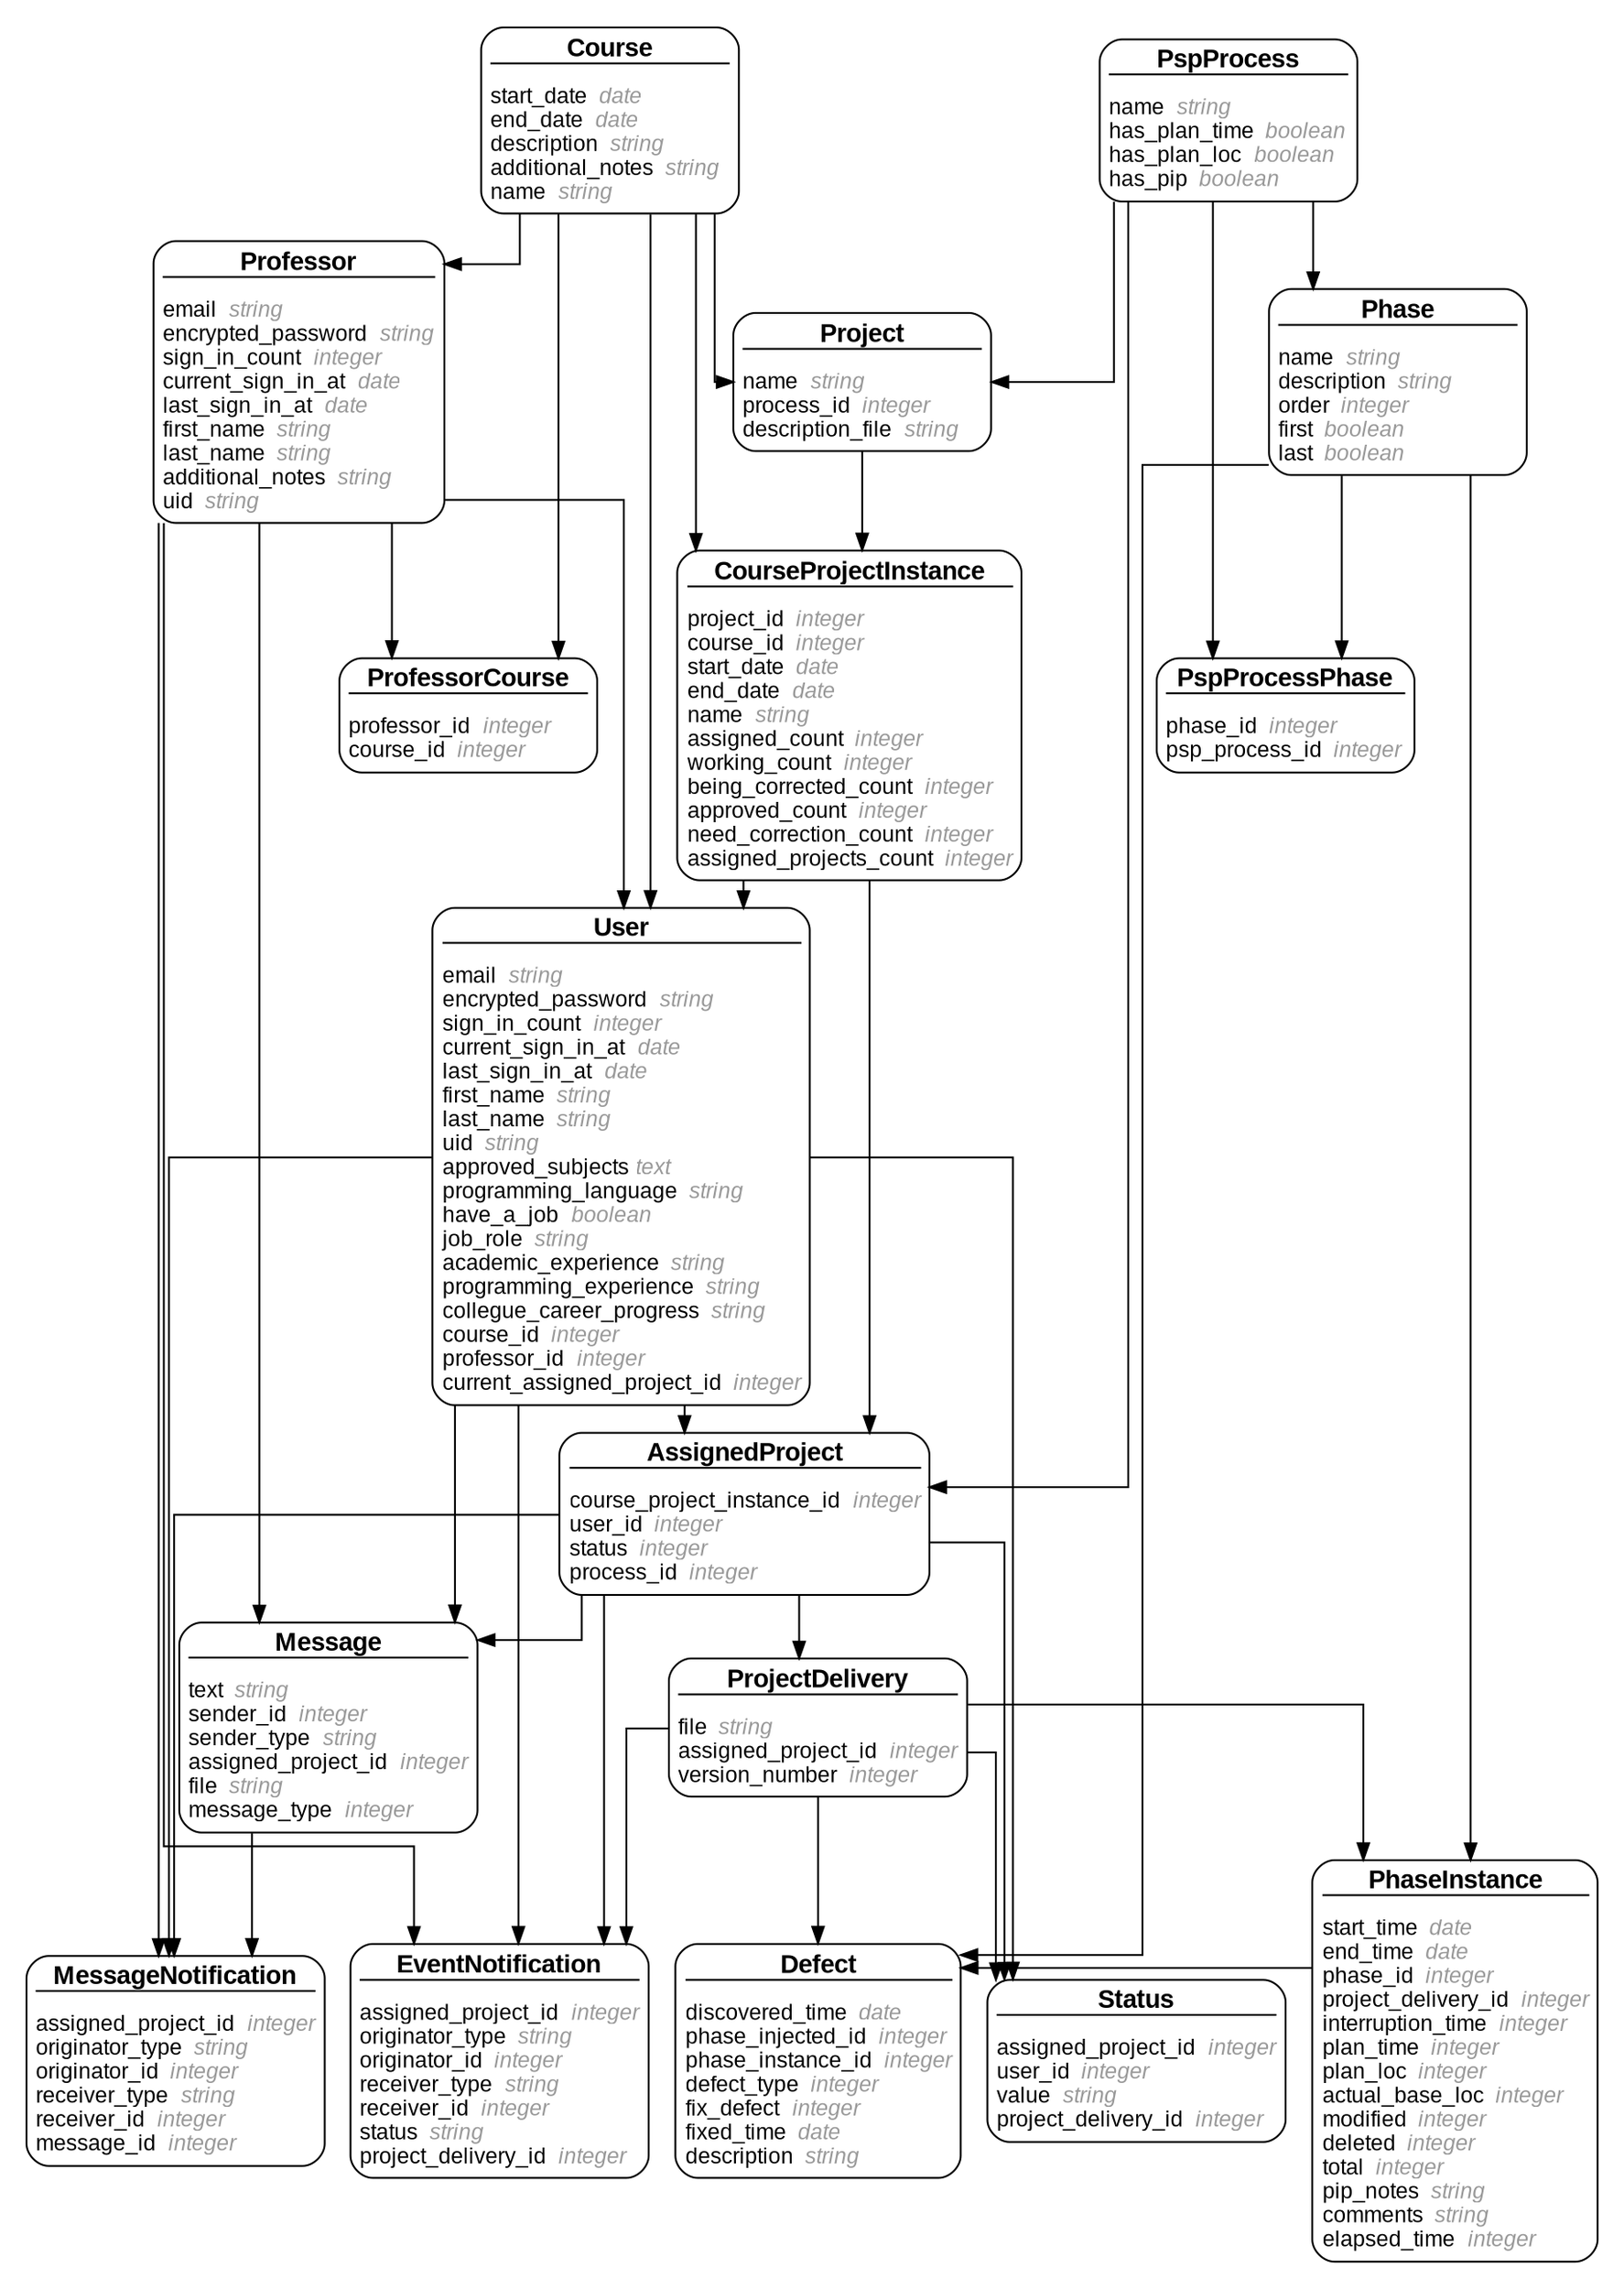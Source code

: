 digraph App {
rankdir = "TB";
ranksep = "0.2";
nodesep = "0.2";
pad = "0.2,0.2";
margin = "0,0";
concentrate = "false";
labelloc = "t";
fontsize = "12";
fontname = "Arial Bold";
splines = "ortho";
node[ shape  =  "Mrecord" , fontsize  =  "12" , fontname  =  "Arial" , margin  =  "0.07,0.05" , penwidth  =  "1.0"];
edge[ fontname  =  "Arial" , fontsize  =  "10" , dir  =  "both" , arrowsize  =  "0.9" , penwidth  =  "1.0" , labelangle  =  "32" , labeldistance  =  "1.8"];
rankdir = "TB";
m_AssignedProject [label = <<table border="0" cellspacing="0" cellpadding="0">
  <tr><td><font face="Arial Bold" point-size="14">AssignedProject</font></td></tr>
  <hr/>
  <tr><td>&nbsp;</td></tr>
  <tr><td align="left" port="course_project_instance_id">course_project_instance_id <font face="Arial Italic" color="grey60"> integer</font></td></tr>
  <tr><td align="left" port="user_id">user_id <font face="Arial Italic" color="grey60"> integer</font></td></tr>
  <tr><td align="left" port="status">status <font face="Arial Italic" color="grey60"> integer</font></td></tr>
  <tr><td align="left" port="process_id">process_id <font face="Arial Italic" color="grey60"> integer</font></td></tr>
</table>>];

m_Course [label = <<table border="0" cellspacing="0" cellpadding="0">
  <tr><td><font face="Arial Bold" point-size="14">Course</font></td></tr>
  <hr/>
  <tr><td>&nbsp;</td></tr>
  <tr><td align="left" width="130" port="start_date">start_date <font face="Arial Italic" color="grey60"> date</font></td></tr>
  <tr><td align="left" width="130" port="end_date">end_date <font face="Arial Italic" color="grey60"> date</font></td></tr>
  <tr><td align="left" width="130" port="description">description <font face="Arial Italic" color="grey60"> string</font></td></tr>
  <tr><td align="left" width="130" port="additional_notes">additional_notes <font face="Arial Italic" color="grey60"> string</font></td></tr>
  <tr><td align="left" width="130" port="name">name <font face="Arial Italic" color="grey60"> string</font></td></tr>
</table>>];

m_CourseProjectInstance [label = <<table border="0" cellspacing="0" cellpadding="0">
  <tr><td><font face="Arial Bold" point-size="14">CourseProjectInstance</font></td></tr>
  <hr/>
  <tr><td>&nbsp;</td></tr>
  <tr><td align="left" width="130" port="project_id">project_id <font face="Arial Italic" color="grey60"> integer</font></td></tr>
  <tr><td align="left" width="130" port="course_id">course_id <font face="Arial Italic" color="grey60"> integer</font></td></tr>
  <tr><td align="left" width="130" port="start_date">start_date <font face="Arial Italic" color="grey60"> date</font></td></tr>
  <tr><td align="left" width="130" port="end_date">end_date <font face="Arial Italic" color="grey60"> date</font></td></tr>
  <tr><td align="left" width="130" port="name">name <font face="Arial Italic" color="grey60"> string</font></td></tr>
  <tr><td align="left" width="130" port="assigned_count">assigned_count <font face="Arial Italic" color="grey60"> integer</font></td></tr>
  <tr><td align="left" width="130" port="working_count">working_count <font face="Arial Italic" color="grey60"> integer</font></td></tr>
  <tr><td align="left" width="130" port="being_corrected_count">being_corrected_count <font face="Arial Italic" color="grey60"> integer</font></td></tr>
  <tr><td align="left" width="130" port="approved_count">approved_count <font face="Arial Italic" color="grey60"> integer</font></td></tr>
  <tr><td align="left" width="130" port="need_correction_count">need_correction_count <font face="Arial Italic" color="grey60"> integer</font></td></tr>
  <tr><td align="left" width="130" port="assigned_projects_count">assigned_projects_count <font face="Arial Italic" color="grey60"> integer</font></td></tr>
</table>
>];

m_Defect [label = <<table border="0" cellspacing="0" cellpadding="0">
  <tr><td><font face="Arial Bold" point-size="14">Defect</font></td></tr>
  <hr/>
  <tr><td>&nbsp;</td></tr>
  <tr><td align="left" width="130" port="discovered_time">discovered_time <font face="Arial Italic" color="grey60"> date</font></td></tr>
  <tr><td align="left" width="130" port="phase_injected_id">phase_injected_id <font face="Arial Italic" color="grey60"> integer</font></td></tr>
  <tr><td align="left" width="130" port="phase_instance_id">phase_instance_id <font face="Arial Italic" color="grey60"> integer</font></td></tr>
  <tr><td align="left" width="130" port="defect_type">defect_type <font face="Arial Italic" color="grey60"> integer</font></td></tr>
  <tr><td align="left" width="130" port="fix_defect">fix_defect <font face="Arial Italic" color="grey60"> integer</font></td></tr>
  <tr><td align="left" width="130" port="fixed_time">fixed_time <font face="Arial Italic" color="grey60"> date</font></td></tr>
  <tr><td align="left" width="130" port="description">description <font face="Arial Italic" color="grey60"> string</font></td></tr>
</table>
>];

m_EventNotification [label = <<table border="0" cellspacing="0" cellpadding="0">
  <tr><td><font face="Arial Bold" point-size="14">EventNotification</font></td></tr>
  <hr/>
  <tr><td>&nbsp;</td></tr>
  <tr><td align="left" width="130" port="assigned_project_id">assigned_project_id <font face="Arial Italic" color="grey60"> integer</font></td></tr>
  <tr><td align="left" width="130" port="originator_type">originator_type <font face="Arial Italic" color="grey60"> string</font></td></tr>
  <tr><td align="left" width="130" port="originator_id">originator_id <font face="Arial Italic" color="grey60"> integer</font></td></tr>
  <tr><td align="left" width="130" port="receiver_type">receiver_type <font face="Arial Italic" color="grey60"> string</font></td></tr>
  <tr><td align="left" width="130" port="receiver_id">receiver_id <font face="Arial Italic" color="grey60"> integer</font></td></tr>
  <tr><td align="left" width="130" port="status">status <font face="Arial Italic" color="grey60"> string</font></td></tr>
  <tr><td align="left" width="130" port="project_delivery_id">project_delivery_id <font face="Arial Italic" color="grey60"> integer</font></td></tr>
</table>
>];

m_Message [label = <<table border="0" cellspacing="0" cellpadding="0">
  <tr><td><font face="Arial Bold" point-size="14">Message</font></td></tr>
  <hr/>
  <tr><td>&nbsp;</td></tr>
  <tr><td align="left" width="130" port="text">text <font face="Arial Italic" color="grey60"> string</font></td></tr>
  <tr><td align="left" width="130" port="sender_id">sender_id <font face="Arial Italic" color="grey60"> integer</font></td></tr>
  <tr><td align="left" width="130" port="sender_type">sender_type <font face="Arial Italic" color="grey60"> string</font></td></tr>
  <tr><td align="left" width="130" port="assigned_project_id">assigned_project_id <font face="Arial Italic" color="grey60"> integer</font></td></tr>
  <tr><td align="left" width="130" port="file">file <font face="Arial Italic" color="grey60"> string</font></td></tr>
  <tr><td align="left" width="130" port="message_type">message_type <font face="Arial Italic" color="grey60"> integer</font></td></tr>
</table>
>];

m_MessageNotification [label = <<table border="0" cellspacing="0" cellpadding="0">
  <tr><td><font face="Arial Bold" point-size="14">MessageNotification</font></td></tr>
  <hr/>
  <tr><td>&nbsp;</td></tr>
  <tr><td align="left" width="130" port="assigned_project_id">assigned_project_id <font face="Arial Italic" color="grey60"> integer</font></td></tr>
  <tr><td align="left" width="130" port="originator_type">originator_type <font face="Arial Italic" color="grey60"> string</font></td></tr>
  <tr><td align="left" width="130" port="originator_id">originator_id <font face="Arial Italic" color="grey60"> integer</font></td></tr>
  <tr><td align="left" width="130" port="receiver_type">receiver_type <font face="Arial Italic" color="grey60"> string</font></td></tr>
  <tr><td align="left" width="130" port="receiver_id">receiver_id <font face="Arial Italic" color="grey60"> integer</font></td></tr>
  <tr><td align="left" width="130" port="message_id">message_id <font face="Arial Italic" color="grey60"> integer</font></td></tr>
</table>
>];

m_Phase [label = <<table border="0" cellspacing="0" cellpadding="0">
  <tr><td><font face="Arial Bold" point-size="14">Phase</font></td></tr>
  <hr/>
  <tr><td>&nbsp;</td></tr>
  <tr><td align="left" width="130" port="name">name <font face="Arial Italic" color="grey60"> string</font></td></tr>
  <tr><td align="left" width="130" port="description">description <font face="Arial Italic" color="grey60"> string</font></td></tr>
  <tr><td align="left" width="130" port="order">order <font face="Arial Italic" color="grey60"> integer</font></td></tr>
  <tr><td align="left" width="130" port="first">first <font face="Arial Italic" color="grey60"> boolean</font></td></tr>
  <tr><td align="left" width="130" port="last">last <font face="Arial Italic" color="grey60"> boolean</font></td></tr>
</table>
>];

m_PhaseInstance [label = <<table border="0" cellspacing="0" cellpadding="0">
  <tr><td><font face="Arial Bold" point-size="14">PhaseInstance</font></td></tr>
  <hr/>
  <tr><td>&nbsp;</td></tr>
  <tr><td align="left" width="130" port="start_time">start_time <font face="Arial Italic" color="grey60"> date</font></td></tr>
  <tr><td align="left" width="130" port="end_time">end_time <font face="Arial Italic" color="grey60"> date</font></td></tr>
  <tr><td align="left" width="130" port="phase_id">phase_id <font face="Arial Italic" color="grey60"> integer</font></td></tr>
  <tr><td align="left" width="130" port="project_delivery_id">project_delivery_id <font face="Arial Italic" color="grey60"> integer</font></td></tr>
  <tr><td align="left" width="130" port="interruption_time">interruption_time <font face="Arial Italic" color="grey60"> integer</font></td></tr>
  <tr><td align="left" width="130" port="plan_time">plan_time <font face="Arial Italic" color="grey60"> integer</font></td></tr>
  <tr><td align="left" width="130" port="plan_loc">plan_loc <font face="Arial Italic" color="grey60"> integer</font></td></tr>
  <tr><td align="left" width="130" port="actual_base_loc">actual_base_loc <font face="Arial Italic" color="grey60"> integer</font></td></tr>
  <tr><td align="left" width="130" port="modified">modified <font face="Arial Italic" color="grey60"> integer</font></td></tr>
  <tr><td align="left" width="130" port="deleted">deleted <font face="Arial Italic" color="grey60"> integer</font></td></tr>
  <tr><td align="left" width="130" port="total">total <font face="Arial Italic" color="grey60"> integer</font></td></tr>
  <tr><td align="left" width="130" port="pip_notes">pip_notes <font face="Arial Italic" color="grey60"> string</font></td></tr>
  <tr><td align="left" width="130" port="comments">comments <font face="Arial Italic" color="grey60"> string</font></td></tr>
  <tr><td align="left" width="130" port="elapsed_time">elapsed_time <font face="Arial Italic" color="grey60"> integer</font></td></tr>
</table>
>];

m_Professor [label = <<table border="0" cellspacing="0" cellpadding="0">
  <tr><td><font face="Arial Bold" point-size="14">Professor</font></td></tr>
  <hr/>
  <tr><td>&nbsp;</td></tr>
  <tr><td align="left" width="130" port="email">email <font face="Arial Italic" color="grey60"> string</font></td></tr>
  <tr><td align="left" width="130" port="encrypted_password">encrypted_password <font face="Arial Italic" color="grey60"> string</font></td></tr>
  <tr><td align="left" width="130" port="sign_in_count">sign_in_count <font face="Arial Italic" color="grey60"> integer</font></td></tr>
  <tr><td align="left" width="130" port="current_sign_in_at">current_sign_in_at <font face="Arial Italic" color="grey60"> date</font></td></tr>
  <tr><td align="left" width="130" port="last_sign_in_at">last_sign_in_at <font face="Arial Italic" color="grey60"> date</font></td></tr>
  <tr><td align="left" width="130" port="first_name">first_name <font face="Arial Italic" color="grey60"> string</font></td></tr>
  <tr><td align="left" width="130" port="last_name">last_name <font face="Arial Italic" color="grey60"> string</font></td></tr>
  <tr><td align="left" width="130" port="additional_notes">additional_notes <font face="Arial Italic" color="grey60"> string</font></td></tr>
  <tr><td align="left" width="130" port="uid">uid <font face="Arial Italic" color="grey60"> string</font></td></tr>
</table>
>];

m_ProfessorCourse [label = <<table border="0" cellspacing="0" cellpadding="0">
  <tr><td><font face="Arial Bold" point-size="14">ProfessorCourse</font></td></tr>
  <hr/>
  <tr><td>&nbsp;</td></tr>
  <tr><td align="left" width="130" port="professor_id">professor_id <font face="Arial Italic" color="grey60"> integer</font></td></tr>
  <tr><td align="left" width="130" port="course_id">course_id <font face="Arial Italic" color="grey60"> integer</font></td></tr>
</table>
>];

m_Project [label = <<table border="0" cellspacing="0" cellpadding="0">
  <tr><td><font face="Arial Bold" point-size="14">Project</font></td></tr>
  <hr/>
  <tr><td>&nbsp;</td></tr>
  <tr><td align="left" width="130" port="name">name <font face="Arial Italic" color="grey60"> string</font></td></tr>
  <tr><td align="left" width="130" port="process_id">process_id <font face="Arial Italic" color="grey60"> integer</font></td></tr>
  <tr><td align="left" width="130" port="description_file">description_file <font face="Arial Italic" color="grey60"> string</font></td></tr>
</table>
>];

m_ProjectDelivery [label = <<table border="0" cellspacing="0" cellpadding="0">
  <tr><td><font face="Arial Bold" point-size="14">ProjectDelivery</font></td></tr>
  <hr/>
  <tr><td>&nbsp;</td></tr>
  <tr><td align="left" width="130" port="file">file <font face="Arial Italic" color="grey60"> string</font></td></tr>
  <tr><td align="left" width="130" port="assigned_project_id">assigned_project_id <font face="Arial Italic" color="grey60"> integer</font></td></tr>
  <tr><td align="left" width="130" port="version_number">version_number <font face="Arial Italic" color="grey60"> integer</font></td></tr>
</table>
>];

m_PspProcess [label = <<table border="0" cellspacing="0" cellpadding="0">
  <tr><td><font face="Arial Bold" point-size="14">PspProcess</font></td></tr>
  <hr/>
  <tr><td>&nbsp;</td></tr>
  <tr><td align="left" width="130" port="name">name <font face="Arial Italic" color="grey60"> string</font></td></tr>
  <tr><td align="left" width="130" port="has_plan_time">has_plan_time <font face="Arial Italic" color="grey60"> boolean</font></td></tr>
  <tr><td align="left" width="130" port="has_plan_loc">has_plan_loc <font face="Arial Italic" color="grey60"> boolean</font></td></tr>
  <tr><td align="left" width="130" port="has_pip">has_pip <font face="Arial Italic" color="grey60"> boolean</font></td></tr>
</table>
>];

m_PspProcessPhase [label = <<table border="0" cellspacing="0" cellpadding="0">
  <tr><td><font face="Arial Bold" point-size="14">PspProcessPhase</font></td></tr>
  <hr/>
  <tr><td>&nbsp;</td></tr>
  <tr><td align="left" width="130" port="phase_id">phase_id <font face="Arial Italic" color="grey60"> integer</font></td></tr>
  <tr><td align="left" width="130" port="psp_process_id">psp_process_id <font face="Arial Italic" color="grey60"> integer</font></td></tr>
</table>
>];

m_Status [label = <<table border="0" cellspacing="0" cellpadding="0">
  <tr><td><font face="Arial Bold" point-size="14">Status</font></td></tr>
  <hr/>
  <tr><td>&nbsp;</td></tr>
  <tr><td align="left" width="130" port="assigned_project_id">assigned_project_id <font face="Arial Italic" color="grey60"> integer</font></td></tr>
  <tr><td align="left" width="130" port="user_id">user_id <font face="Arial Italic" color="grey60"> integer</font></td></tr>
  <tr><td align="left" width="130" port="value">value <font face="Arial Italic" color="grey60"> string</font></td></tr>
  <tr><td align="left" width="130" port="project_delivery_id">project_delivery_id <font face="Arial Italic" color="grey60"> integer</font></td></tr>
</table>
>];

m_User [label = <<table border="0" cellspacing="0" cellpadding="0">
  <tr><td><font face="Arial Bold" point-size="14">User</font></td></tr>
  <hr/>
  <tr><td>&nbsp;</td></tr>
  <tr><td align="left" width="130" port="email">email <font face="Arial Italic" color="grey60"> string</font></td></tr>
  <tr><td align="left" width="130" port="encrypted_password">encrypted_password <font face="Arial Italic" color="grey60"> string</font></td></tr>
  <tr><td align="left" width="130" port="sign_in_count">sign_in_count <font face="Arial Italic" color="grey60"> integer</font></td></tr>
  <tr><td align="left" width="130" port="current_sign_in_at">current_sign_in_at <font face="Arial Italic" color="grey60"> date</font></td></tr>
  <tr><td align="left" width="130" port="last_sign_in_at">last_sign_in_at <font face="Arial Italic" color="grey60"> date</font></td></tr>
  <tr><td align="left" width="130" port="first_name">first_name <font face="Arial Italic" color="grey60"> string</font></td></tr>
  <tr><td align="left" width="130" port="last_name">last_name <font face="Arial Italic" color="grey60"> string</font></td></tr>
  <tr><td align="left" width="130" port="uid">uid <font face="Arial Italic" color="grey60"> string</font></td></tr>
  <tr><td align="left" width="130" port="approved_subjects">approved_subjects <font face="Arial Italic" color="grey60">text</font></td></tr>
  <tr><td align="left" width="130" port="programming_language">programming_language <font face="Arial Italic" color="grey60"> string</font></td></tr>
  <tr><td align="left" width="130" port="have_a_job">have_a_job <font face="Arial Italic" color="grey60"> boolean</font></td></tr>
  <tr><td align="left" width="130" port="job_role">job_role <font face="Arial Italic" color="grey60"> string</font></td></tr>
  <tr><td align="left" width="130" port="academic_experience">academic_experience <font face="Arial Italic" color="grey60"> string</font></td></tr>
  <tr><td align="left" width="130" port="programming_experience">programming_experience <font face="Arial Italic" color="grey60"> string</font></td></tr>
  <tr><td align="left" width="130" port="collegue_career_progress">collegue_career_progress <font face="Arial Italic" color="grey60"> string</font></td></tr>
  <tr><td align="left" width="130" port="course_id">course_id <font face="Arial Italic" color="grey60"> integer</font></td></tr>
  <tr><td align="left" width="130" port="professor_id">professor_id <font face="Arial Italic" color="grey60"> integer</font></td></tr>
  <tr><td align="left" width="130" port="current_assigned_project_id">current_assigned_project_id <font face="Arial Italic" color="grey60"> integer</font></td></tr>
</table>
>];

  m_Project -> m_CourseProjectInstance [arrowhead = "normal", arrowtail = "none", weight = "1"];
  m_Course -> m_CourseProjectInstance [arrowhead = "normal", arrowtail = "none", weight = "2"];
  m_CourseProjectInstance -> m_AssignedProject [arrowhead = "normal", arrowtail = "none", weight = "2"];
  m_CourseProjectInstance -> m_User [arrowhead = "normal", arrowtail = "none", weight = "1"];
  m_Course -> m_User [arrowhead = "normal", arrowtail = "none", weight = "2"];
  m_Course -> m_ProfessorCourse [arrowhead = "normal", arrowtail = "none", weight = "4"];
  m_Course -> m_Professor [arrowhead = "normal", arrowtail = "none", weight = "1"];
  m_Course -> m_Project [arrowhead = "normal", arrowtail = "none", weight = "1"];
  m_Professor -> m_ProfessorCourse [arrowhead = "normal", arrowtail = "none", weight = "2"];
  m_Professor -> m_Message [arrowhead = "normal", arrowtail = "none", weight = "1"];
  m_User -> m_Message [arrowhead = "normal", arrowtail = "none", weight = "1"];
  m_Professor -> m_EventNotification [arrowhead = "normal", arrowtail = "none", weight = "1"];
  m_User -> m_EventNotification [arrowhead = "normal", arrowtail = "none", weight = "1"];
  m_Professor -> m_MessageNotification [arrowhead = "normal", arrowtail = "none", weight = "1"];
  m_User -> m_MessageNotification [arrowhead = "normal", arrowtail = "none", weight = "1"];
  m_User -> m_AssignedProject [arrowhead = "normal", arrowtail = "none", weight = "3"];
  m_Professor -> m_User [arrowhead = "normal", arrowtail = "none", weight = "2"];
  m_PspProcess -> m_Project [arrowhead = "normal", arrowtail = "none", weight = "1"];
  m_PspProcess -> m_PspProcessPhase [arrowhead = "normal", arrowtail = "none", weight = "2"];
  m_PspProcess -> m_Phase [arrowhead = "normal", arrowtail = "none", weight = "1"];
  m_Phase -> m_PspProcessPhase [arrowhead = "normal", arrowtail = "none", weight = "2"];
  m_Phase -> m_PhaseInstance [arrowhead = "normal", arrowtail = "none", weight = "2"];
  m_AssignedProject -> m_ProjectDelivery [arrowhead = "normal", arrowtail = "none", weight = "2"];
  m_AssignedProject -> m_Status [arrowhead = "normal", arrowtail = "none", weight = "2"];
  m_AssignedProject -> m_Message [arrowhead = "normal", arrowtail = "none", weight = "2"];
  m_PspProcess -> m_AssignedProject [arrowhead = "normal", arrowtail = "none", weight = "1"];
  m_Phase -> m_Defect [arrowhead = "normal", arrowtail = "none", weight = "1", constraint = "false"];
  m_PhaseInstance -> m_Defect [arrowhead = "normal", arrowtail = "none", weight = "2", constraint = "false"];
  m_AssignedProject -> m_EventNotification [arrowhead = "normal", arrowtail = "none", weight = "3"];
  m_AssignedProject -> m_MessageNotification [arrowhead = "normal", arrowtail = "none", weight = "3"];
  m_ProjectDelivery -> m_EventNotification [arrowhead = "normal", arrowtail = "none", weight = "1"];
  m_Message -> m_MessageNotification [arrowhead = "normal", arrowtail = "none", weight = "1"];
  m_ProjectDelivery -> m_PhaseInstance [arrowhead = "normal", arrowtail = "none", weight = "2"];
  m_ProjectDelivery -> m_Status [arrowhead = "normal", arrowtail = "none", weight = "2"];
  m_ProjectDelivery -> m_Defect [arrowhead = "normal", arrowtail = "none", weight = "3"];
  m_User -> m_Status [arrowhead = "normal", arrowtail = "none", weight = "1"];
}
